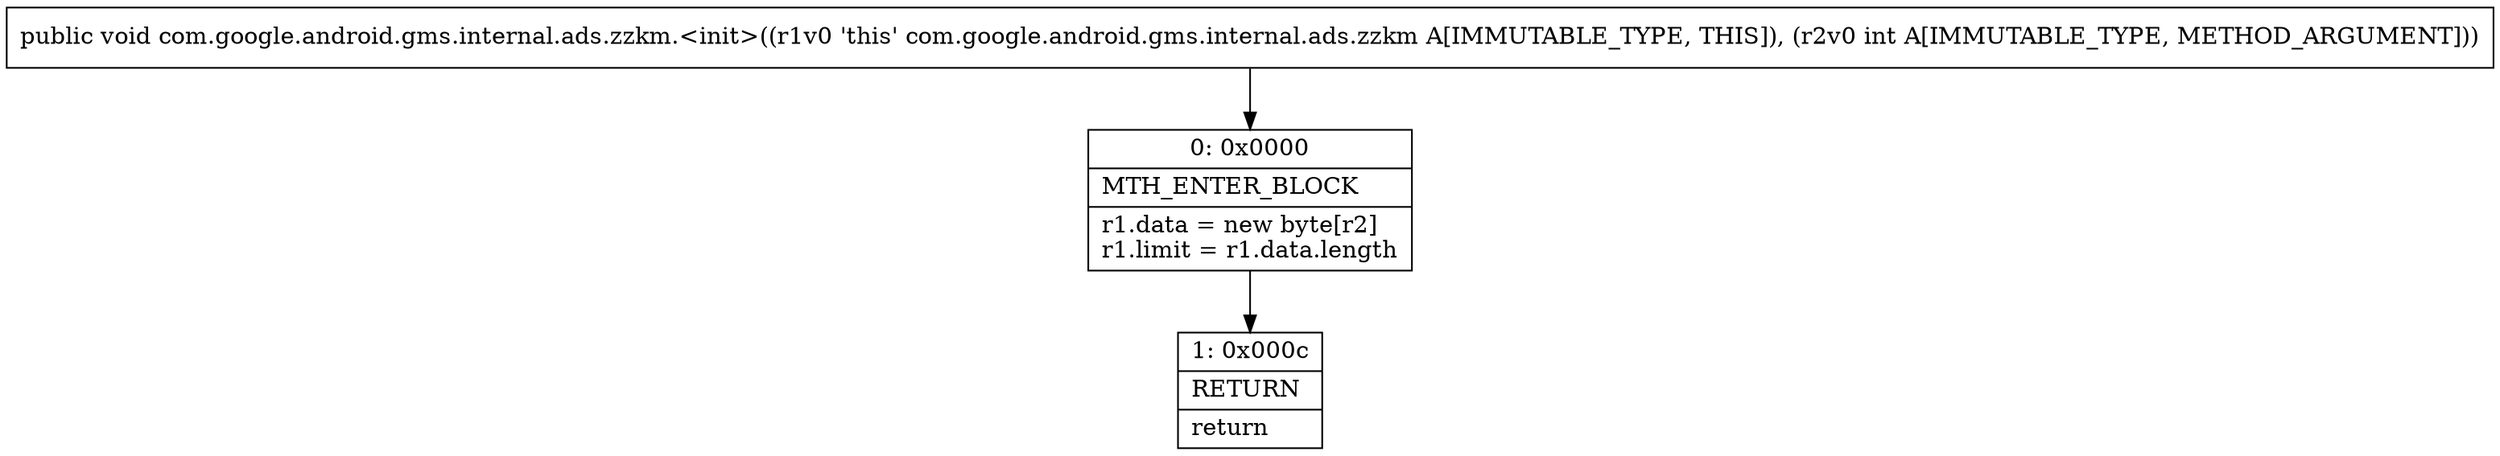digraph "CFG forcom.google.android.gms.internal.ads.zzkm.\<init\>(I)V" {
Node_0 [shape=record,label="{0\:\ 0x0000|MTH_ENTER_BLOCK\l|r1.data = new byte[r2]\lr1.limit = r1.data.length\l}"];
Node_1 [shape=record,label="{1\:\ 0x000c|RETURN\l|return\l}"];
MethodNode[shape=record,label="{public void com.google.android.gms.internal.ads.zzkm.\<init\>((r1v0 'this' com.google.android.gms.internal.ads.zzkm A[IMMUTABLE_TYPE, THIS]), (r2v0 int A[IMMUTABLE_TYPE, METHOD_ARGUMENT])) }"];
MethodNode -> Node_0;
Node_0 -> Node_1;
}

